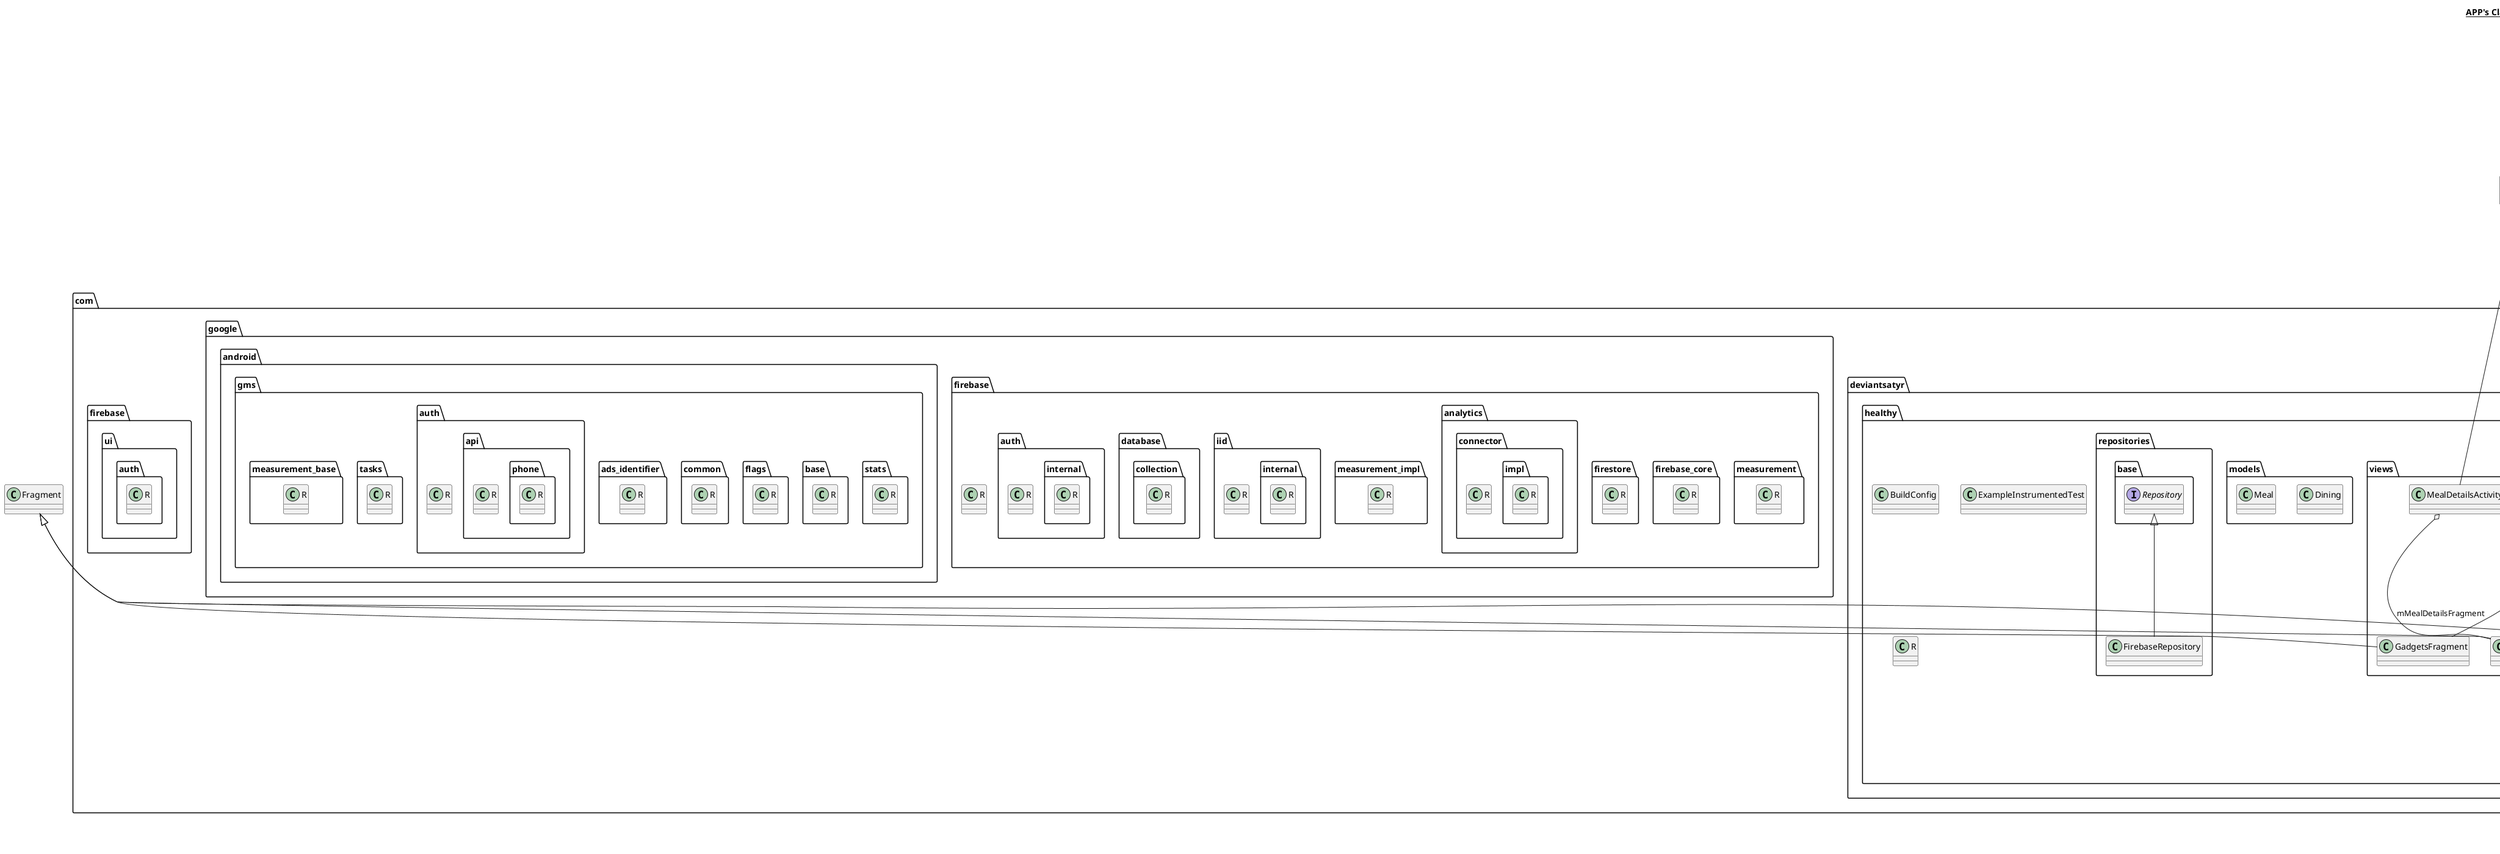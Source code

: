 @startuml

title __APP's Class Diagram__\n

  package com.deviantsatyr.healthy {
    package com.deviantsatyr.healthy.authentication {
      class BaseActivity {
      }
    }
  }
  

  package com.deviantsatyr.healthy {
    class BuildConfig {
    }
  }
  

  package com.deviantsatyr.healthy {
    package com.deviantsatyr.healthy.authentication {
      class ChooserActivity {
      }
    }
  }
  

  package com.deviantsatyr.healthy {
    package com.deviantsatyr.healthy.views {
      class DailyMealsListFragment {
      }
    }
  }
  

  package com.deviantsatyr.healthy {
    package com.deviantsatyr.healthy.views {
      class DailySummaryActivity {
      }
    }
  }
  

  package com.deviantsatyr.healthy {
    package com.deviantsatyr.healthy.models {
      class Dining {
      }
    }
  }
  

  package com.deviantsatyr.healthy {
    package com.deviantsatyr.healthy.authentication {
      class EmailPasswordActivity {
      }
    }
  }
  

  package com.deviantsatyr.healthy {
    class ExampleInstrumentedTest {
    }
  }
  

  package com.deviantsatyr.healthy {
    package com.deviantsatyr.healthy.repositories {
      class FirebaseRepository {
      }
    }
  }
  

  package com.deviantsatyr.healthy {
    package com.deviantsatyr.healthy.views {
      class GadgetsFragment {
      }
    }
  }
  

  package com.deviantsatyr.healthy {
    package com.deviantsatyr.healthy.authentication {
      class GoogleSignInActivity {
      }
    }
  }
  

  package com.deviantsatyr.healthy {
    package com.deviantsatyr.healthy.models {
      class Meal {
      }
    }
  }
  

  package com.deviantsatyr.healthy {
    package com.deviantsatyr.healthy.views {
      class MealDetailsActivity {
      }
    }
  }
  

  package com.deviantsatyr.healthy {
    package com.deviantsatyr.healthy.views {
      class MealDetailsFragment {
      }
    }
  }
  

  package com.deviantsatyr.healthy {
    package com.deviantsatyr.healthy.uiutils {
      interface Navigator {
      }
    }
  }
  

  package com.deviantsatyr.healthy {
    class R {
    }
  }
  

  package android.support.v7.cardview {
    class R {
    }
  }
  

  package com.google.firebase {
    package com.google.firebase.measurement {
      class R {
      }
    }
  }
  

  package com.firebase.ui.auth {
    class R {
    }
  }
  

  package com.google.firebase {
    package com.google.firebase.firebase_core {
      class R {
      }
    }
  }
  

  package android.support.compat {
    class R {
    }
  }
  

  package com.google.android.gms.stats {
    class R {
    }
  }
  

  package android.support.fragment {
    class R {
    }
  }
  

  package android.arch.core {
    class R {
    }
  }
  

  package com.google.android.gms.base {
    class R {
    }
  }
  

  package android.support.constraint {
    class R {
    }
  }
  

  package android.support.coreui {
    class R {
    }
  }
  

  package me.zhanghai.android.materialprogressbar {
    class R {
    }
  }
  

  package com.google.android.gms.flags {
    class R {
    }
  }
  

  package com.google.android.gms.common {
    class R {
    }
  }
  

  package android.arch.lifecycle {
    package android.arch.lifecycle.viewmodel {
      class R {
      }
    }
  }
  

  package android.support.customtabs {
    class R {
    }
  }
  

  package com.google.firebase {
    package com.google.firebase.firestore {
      class R {
      }
    }
  }
  

  package com.google.android.gms.ads_identifier {
    class R {
    }
  }
  

  package com.google.firebase {
    package com.google.firebase.analytics.connector {
      class R {
      }
    }
  }
  

  package android.support.v7.recyclerview {
    class R {
    }
  }
  

  package com.google.android.gms.auth {
    class R {
    }
  }
  

  package android.support.transition {
    class R {
    }
  }
  

  package android.arch.lifecycle {
    package android.arch.lifecycle.livedata {
      package android.arch.lifecycle.livedata.core {
        class R {
        }
      }
    }
  }
  

  package android.arch.lifecycle {
    package android.arch.lifecycle.extensions {
      class R {
      }
    }
  }
  

  package android.support.coreutils {
    class R {
    }
  }
  

  package com.google.firebase {
    package com.google.firebase.measurement {
      package com.google.firebase.measurement_impl {
        class R {
        }
      }
    }
  }
  

  package com.google.firebase {
    package com.google.firebase.analytics.connector {
      package com.google.firebase.analytics.connector.impl {
        class R {
        }
      }
    }
  }
  

  package com.google.android.gms.auth {
    package com.google.android.gms.auth.api {
      package com.google.android.gms.auth.api.phone {
        class R {
        }
      }
    }
  }
  

  package android.arch.lifecycle {
    package android.arch.lifecycle.livedata {
      class R {
      }
    }
  }
  

  package android.support.design {
    class R {
    }
  }
  

  package android.support.graphics.drawable {
    package android.support.graphics.drawable.animated {
      class R {
      }
    }
  }
  

  package firebase.com.protolitewrapper {
    class R {
    }
  }
  

  package com.google.android.gms.tasks {
    class R {
    }
  }
  

  package com.google.firebase {
    package com.google.firebase.iid {
      class R {
      }
    }
  }
  

  package com.google.firebase {
    package com.google.firebase.database.collection {
      class R {
      }
    }
  }
  

  package com.google.android.gms.measurement_base {
    class R {
    }
  }
  

  package com.google.firebase {
    class R {
    }
  }
  

  package com.google.firebase {
    package com.google.firebase.iid {
      package com.google.firebase.iid.internal {
        class R {
        }
      }
    }
  }
  

  package com.google.firebase {
    package com.google.firebase.auth {
      package com.google.firebase.auth.internal {
        class R {
        }
      }
    }
  }
  

  package android.support.v7.appcompat {
    class R {
    }
  }
  

  package com.google.android.gms.auth {
    package com.google.android.gms.auth.api {
      class R {
      }
    }
  }
  

  package com.google.firebase {
    package com.google.firebase.auth {
      class R {
      }
    }
  }
  

  package android.support.mediacompat {
    class R {
    }
  }
  

  package android.arch.lifecycle {
    class R {
    }
  }
  

  package android.support.v4 {
    class R {
    }
  }
  

  package android.support.graphics.drawable {
    class R {
    }
  }
  

  package com.deviantsatyr.healthy {
    package com.deviantsatyr.healthy.repositories {
      package com.deviantsatyr.healthy.repositories.base {
        interface Repository {
        }
      }
    }
  }
  

  BaseActivity -up-|> AppCompatActivity
  ChooserActivity -up-|> OnItemClickListener
  ChooserActivity -up-|> AppCompatActivity
  DailyMealsListFragment -up-|> OnItemClickListener
  DailyMealsListFragment -up-|> Fragment
  DailyMealsListFragment o-- Navigator : navigator
  DailyMealsListFragment o-- Navigator : mNavigator
  DailySummaryActivity -up-|> Navigator
  DailySummaryActivity -up-|> Activity
  DailySummaryActivity o-- DailyMealsListFragment : mDailyMealsListFragment
  DailySummaryActivity o-- GadgetsFragment : mGadgetsFragment
  DailySummaryActivity o-- MealDetailsFragment : mMealDetailsFragment
  EmailPasswordActivity -up-|> OnClickListener
  EmailPasswordActivity -up-|> BaseActivity
  FirebaseRepository -up-|> Repository
  GadgetsFragment -up-|> Fragment
  GoogleSignInActivity -up-|> OnClickListener
  GoogleSignInActivity -up-|> BaseActivity
  MealDetailsActivity -up-|> Activity
  MealDetailsActivity o-- MealDetailsFragment : mMealDetailsFragment
  MealDetailsFragment -up-|> Fragment


right footer


PlantUML diagram generated by SketchIt! (https://bitbucket.org/pmesmeur/sketch.it)
For more information about this tool, please contact philippe.mesmeur@gmail.com
endfooter

@enduml

